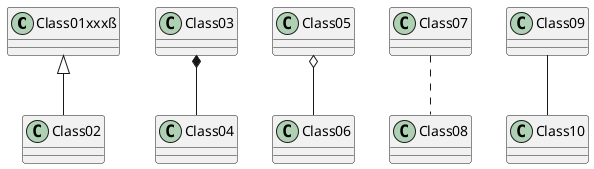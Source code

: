@startuml hello
Class01xxxß <|-- Class02 
Class03 *-- Class04 
Class05 o-- Class06 
Class07 .. Class08
Class09 -- Class10
@enduml
